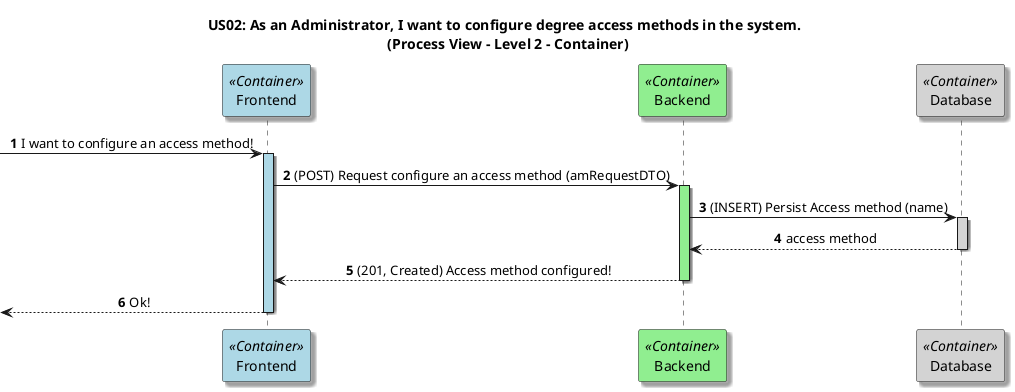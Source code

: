@startuml
title US02: As an Administrator, I want to configure degree access methods in the system. \n (Process View - Level 2 - Container)

skinparam defaultTextAlignment center
skinparam shadowing true

autonumber


participant "Frontend" as FE <<Container>> #LightBlue
participant "Backend" as BE <<Container>> #LightGreen
participant "Database" as DB <<Container>> #LightGray

' Início do processo
-> FE: I want to configure an access method!
activate FE #LightBlue









FE -> BE: (POST) Request configure an access method (amRequestDTO)
activate BE #LightGreen

BE -> DB: (INSERT) Persist Access method (name)
activate DB #LightGray
DB --> BE: access method
deactivate DB

BE --> FE: (201, Created) Access method configured!
deactivate BE

<-- FE: Ok!
deactivate FE

@enduml
